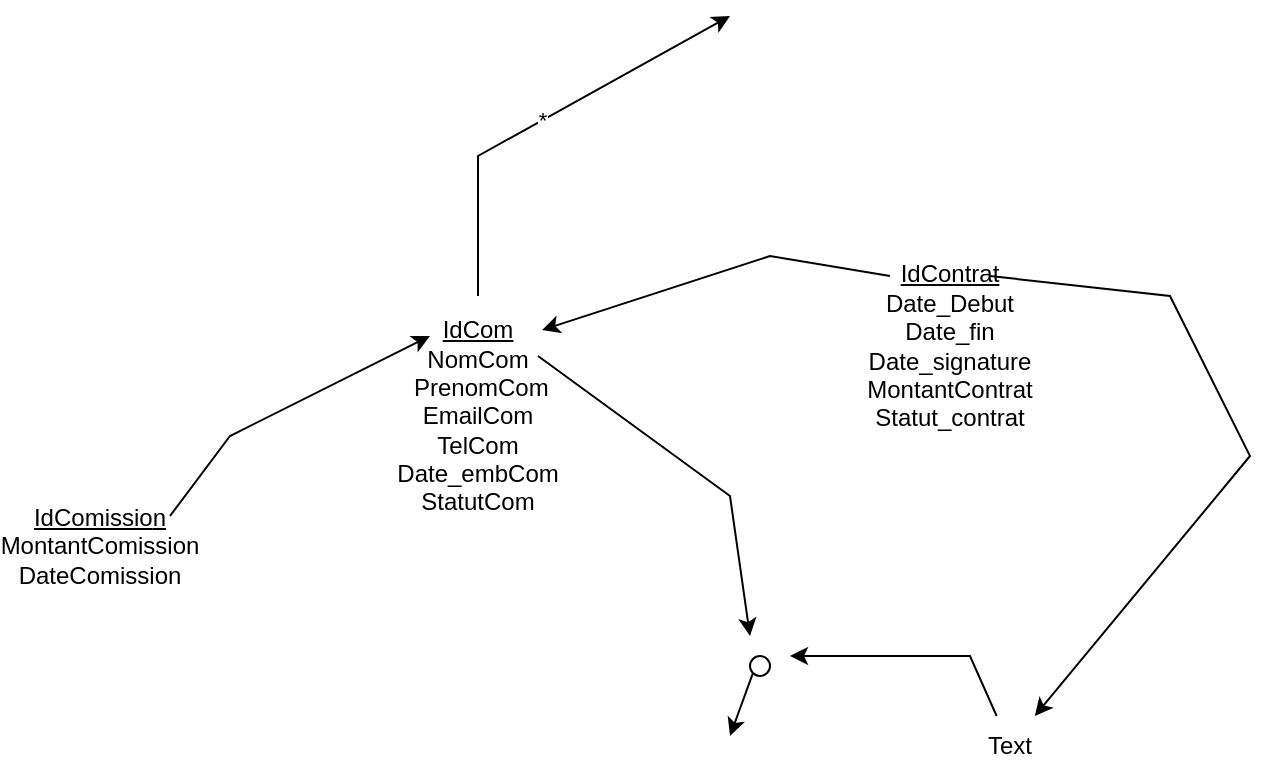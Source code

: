 <mxfile version="24.4.9" type="github">
  <diagram name="Page-1" id="Ku3SAnUBkAwMOGjgucE6">
    <mxGraphModel dx="1050" dy="557" grid="1" gridSize="10" guides="1" tooltips="1" connect="1" arrows="1" fold="1" page="1" pageScale="1" pageWidth="827" pageHeight="1169" math="0" shadow="0">
      <root>
        <mxCell id="0" />
        <mxCell id="1" parent="0" />
        <mxCell id="UT0a2vGsNeOpeBihOBMc-7" value="&lt;u&gt;IdComissio&lt;/u&gt;&lt;u style=&quot;background-color: initial;&quot;&gt;n&lt;/u&gt;&lt;div&gt;MontantComission&lt;/div&gt;&lt;div&gt;DateComission&lt;/div&gt;" style="text;html=1;align=center;verticalAlign=middle;whiteSpace=wrap;rounded=0;" vertex="1" parent="1">
          <mxGeometry x="190" y="330" width="70" height="30" as="geometry" />
        </mxCell>
        <mxCell id="UT0a2vGsNeOpeBihOBMc-9" value="&lt;u&gt;IdCom&lt;/u&gt;&lt;div&gt;NomCom&lt;/div&gt;&lt;div&gt;&amp;nbsp;PrenomCom&lt;/div&gt;&lt;div&gt;EmailCom&lt;/div&gt;&lt;div&gt;TelCom&lt;/div&gt;&lt;div&gt;Date_embCom&lt;/div&gt;&lt;div&gt;StatutCom&lt;/div&gt;" style="text;html=1;align=center;verticalAlign=middle;whiteSpace=wrap;rounded=0;" vertex="1" parent="1">
          <mxGeometry x="384" y="220" width="60" height="120" as="geometry" />
        </mxCell>
        <mxCell id="UT0a2vGsNeOpeBihOBMc-18" value="" style="endArrow=classic;html=1;rounded=0;exitX=1;exitY=0;exitDx=0;exitDy=0;" edge="1" parent="1" source="UT0a2vGsNeOpeBihOBMc-7">
          <mxGeometry width="50" height="50" relative="1" as="geometry">
            <mxPoint x="390" y="320" as="sourcePoint" />
            <mxPoint x="390" y="240" as="targetPoint" />
            <Array as="points">
              <mxPoint x="290" y="290" />
            </Array>
          </mxGeometry>
        </mxCell>
        <mxCell id="UT0a2vGsNeOpeBihOBMc-19" value="&lt;u&gt;IdContrat&lt;/u&gt;&lt;div&gt;Date_Debut&lt;/div&gt;&lt;div&gt;Date_fin&lt;/div&gt;&lt;div&gt;Date_signature&lt;/div&gt;&lt;div&gt;MontantContrat&lt;/div&gt;&lt;div&gt;Statut_contrat&lt;/div&gt;" style="text;html=1;align=center;verticalAlign=middle;whiteSpace=wrap;rounded=0;" vertex="1" parent="1">
          <mxGeometry x="620" y="230" width="60" height="30" as="geometry" />
        </mxCell>
        <mxCell id="UT0a2vGsNeOpeBihOBMc-20" value="" style="endArrow=classic;html=1;rounded=0;exitX=0;exitY=-0.667;exitDx=0;exitDy=0;exitPerimeter=0;entryX=1.033;entryY=0.142;entryDx=0;entryDy=0;entryPerimeter=0;" edge="1" parent="1" source="UT0a2vGsNeOpeBihOBMc-19" target="UT0a2vGsNeOpeBihOBMc-9">
          <mxGeometry width="50" height="50" relative="1" as="geometry">
            <mxPoint x="500" y="260" as="sourcePoint" />
            <mxPoint x="550" y="210" as="targetPoint" />
            <Array as="points">
              <mxPoint x="560" y="200" />
            </Array>
          </mxGeometry>
        </mxCell>
        <mxCell id="UT0a2vGsNeOpeBihOBMc-21" value="Text" style="text;html=1;align=center;verticalAlign=middle;whiteSpace=wrap;rounded=0;" vertex="1" parent="1">
          <mxGeometry x="650" y="430" width="60" height="30" as="geometry" />
        </mxCell>
        <mxCell id="UT0a2vGsNeOpeBihOBMc-23" value="" style="endArrow=classic;html=1;rounded=0;exitX=1;exitY=0.25;exitDx=0;exitDy=0;" edge="1" parent="1" source="UT0a2vGsNeOpeBihOBMc-9">
          <mxGeometry width="50" height="50" relative="1" as="geometry">
            <mxPoint x="510" y="370" as="sourcePoint" />
            <mxPoint x="550" y="390" as="targetPoint" />
            <Array as="points">
              <mxPoint x="540" y="320" />
            </Array>
          </mxGeometry>
        </mxCell>
        <mxCell id="UT0a2vGsNeOpeBihOBMc-24" value="" style="endArrow=classic;html=1;rounded=0;" edge="1" parent="1" source="UT0a2vGsNeOpeBihOBMc-21">
          <mxGeometry width="50" height="50" relative="1" as="geometry">
            <mxPoint x="585" y="430" as="sourcePoint" />
            <mxPoint x="570" y="400" as="targetPoint" />
            <Array as="points">
              <mxPoint x="660" y="400" />
            </Array>
          </mxGeometry>
        </mxCell>
        <mxCell id="UT0a2vGsNeOpeBihOBMc-25" value="" style="ellipse;whiteSpace=wrap;html=1;aspect=fixed;" vertex="1" parent="1">
          <mxGeometry x="550" y="400" width="10" height="10" as="geometry" />
        </mxCell>
        <mxCell id="UT0a2vGsNeOpeBihOBMc-26" value="" style="endArrow=classic;html=1;rounded=0;exitX=0;exitY=1;exitDx=0;exitDy=0;" edge="1" parent="1" source="UT0a2vGsNeOpeBihOBMc-25">
          <mxGeometry width="50" height="50" relative="1" as="geometry">
            <mxPoint x="540" y="400" as="sourcePoint" />
            <mxPoint x="540" y="440" as="targetPoint" />
          </mxGeometry>
        </mxCell>
        <mxCell id="UT0a2vGsNeOpeBihOBMc-27" value="*" style="endArrow=classic;html=1;rounded=0;exitX=0.5;exitY=0;exitDx=0;exitDy=0;" edge="1" parent="1" source="UT0a2vGsNeOpeBihOBMc-9">
          <mxGeometry width="50" height="50" relative="1" as="geometry">
            <mxPoint x="414" y="210" as="sourcePoint" />
            <mxPoint x="540" y="80" as="targetPoint" />
            <Array as="points">
              <mxPoint x="414" y="150" />
            </Array>
          </mxGeometry>
        </mxCell>
        <mxCell id="UT0a2vGsNeOpeBihOBMc-28" value="" style="endArrow=classic;html=1;rounded=0;" edge="1" parent="1" target="UT0a2vGsNeOpeBihOBMc-21">
          <mxGeometry width="50" height="50" relative="1" as="geometry">
            <mxPoint x="670" y="210" as="sourcePoint" />
            <mxPoint x="790" y="340" as="targetPoint" />
            <Array as="points">
              <mxPoint x="760" y="220" />
              <mxPoint x="800" y="300" />
            </Array>
          </mxGeometry>
        </mxCell>
      </root>
    </mxGraphModel>
  </diagram>
</mxfile>
